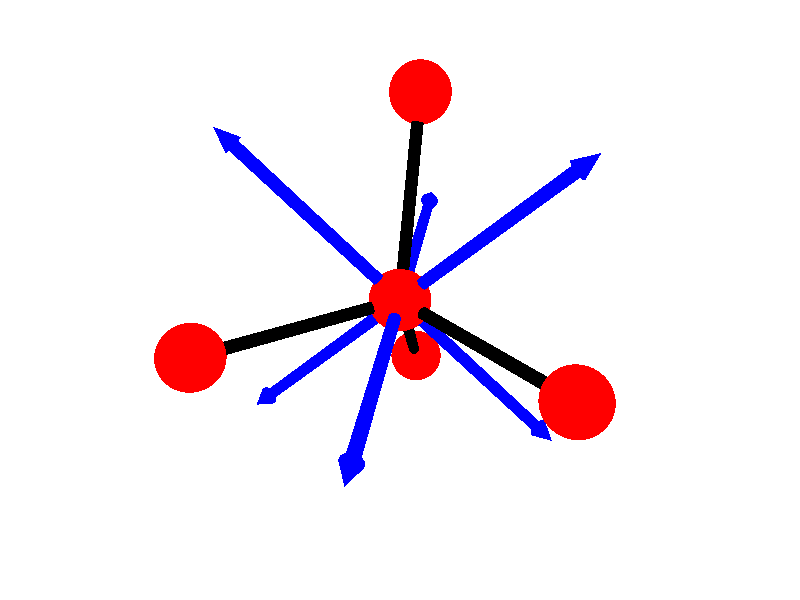 #version 3.7; 
    global_settings { assumed_gamma 1.0 }
    

    camera {
    location  <20, 20, 20>
    right     x*image_width/image_height
    look_at   <0, 0, 0>
    angle 58
    }

    background { color rgb<1,1,1> }


    light_source { <-20, 30, -25> color red 0.6 green 0.6 blue 0.6 }
    light_source { < 20, 30, -25> color red 0.6 green 0.6 blue 0.6 }
    
    #declare m = 1;
    # declare w = 0.3;
    #declare s = 1.5;
    union {

    union {
    sphere { m*<-1.0976549906589814e-20,-2.553888456355728e-19,0.0012962113545725166>, s }        
    sphere {  m*<-1.6331118432856048e-19,-1.5302228469966917e-19,9.994296211354573>, s }
    sphere {  m*<9.428090415820634,-1.541937382545121e-19,-3.332037121978761>, s }
    sphere {  m*<-4.714045207910317,8.16496580927726,-3.332037121978761>, s}
    sphere { m*<-4.714045207910317,-8.16496580927726,-3.332037121978761>, s }    

        pigment { color rgb<1,0,0>  }
    finish { ambient 0.1 diffuse 0.7 phong 1 }
    }    
    union {
    cylinder { m*<-1.6331118432856048e-19,-1.5302228469966917e-19,9.994296211354573>, <-1.0976549906589814e-20,-2.553888456355728e-19,0.0012962113545725166>, w }
    cylinder { m*<9.428090415820634,-1.541937382545121e-19,-3.332037121978761>, <-1.0976549906589814e-20,-2.553888456355728e-19,0.0012962113545725166>, w}
    cylinder { m*<-4.714045207910317,8.16496580927726,-3.332037121978761>, <-1.0976549906589814e-20,-2.553888456355728e-19,0.0012962113545725166>, w }
    cylinder {  m*<-4.714045207910317,-8.16496580927726,-3.332037121978761>, <-1.0976549906589814e-20,-2.553888456355728e-19,0.0012962113545725166>, w}

    pigment { color rgb<0,0,0>  }
    finish { ambient 0.1 diffuse 0.7 phong 1 }    
    }
    
    // rotate <0, 0, 0>
    }
   



// three cylanders and coones to point the position: 
    //array([[ 4.71404521,  0.        ,  3.33333333],
    //   [-2.3570226 ,  4.0824829 ,  3.33333333],
    //   [-2.3570226 , -4.0824829 ,  3.33333333],
    //   [ 2.3570226 ,  4.0824829 , -3.33333333],
    //   [ 2.3570226 , -4.0824829 , -3.33333333],
    //   [-4.71404521,  0.        , -3.33333333]])



# declare c = 0.3;
# declare c2 = 0.5;


# declare m1 = 0.9*2;
# declare m2 = 2;


union {
    cylinder { m1*<0,0,0>, m1*<4.71404521, 0.        ,  3.33333333>, c }
    cylinder { m1*<0,0,0>, m1*<-2.3570226 ,  4.0824829 ,  3.33333333>, c }
    cylinder { m1*<0,0,0>, m1*<-2.3570226 , -4.0824829 ,  3.33333333>, c }
    cylinder { m1*<0,0,0>, m1*<2.3570226 ,  4.0824829 , -3.33333333>, c }
    cylinder { m1*<0,0,0>, m1*<2.3570226 , -4.0824829 , -3.33333333>, c }
    cylinder { m1*<0,0,0>, m1*<-4.71404521,  0.        , -3.33333333>, c }
    cone {
     m1*<4.71404521, 0.        ,  3.33333333> , c2  
     m2*<4.71404521, 0.        ,  3.33333333>, 0 }
    cone {
     m1*<-2.3570226 ,  4.0824829 ,  3.33333333> , c2  
     m2*<-2.3570226 ,  4.0824829 ,  3.33333333>, 0 }
    cone {
     m1*<-2.3570226 , -4.0824829 ,  3.33333333> , c2  
     m2*<-2.3570226 , -4.0824829 ,  3.33333333>, 0 }
    cone {
     m1*<2.3570226 ,  4.0824829 , -3.33333333> , c2  
     m2*<2.3570226 ,  4.0824829 , -3.33333333>, 0 }
    cone {
     m1*<2.3570226 , -4.0824829 , -3.33333333> , c2  
     m2*<2.3570226 , -4.0824829 , -3.33333333>, 0 }
    cone {
     m1*<-4.71404521,  0.        , -3.33333333> , c2  
     m2*<-4.71404521,  0.        , -3.33333333>, 0 }
    pigment { color rgb<0,0,1>  }
    finish { ambient 0.1 diffuse 0.7 phong 1 }    
    }

  
    
    // rotate <0, 0, 0>
    